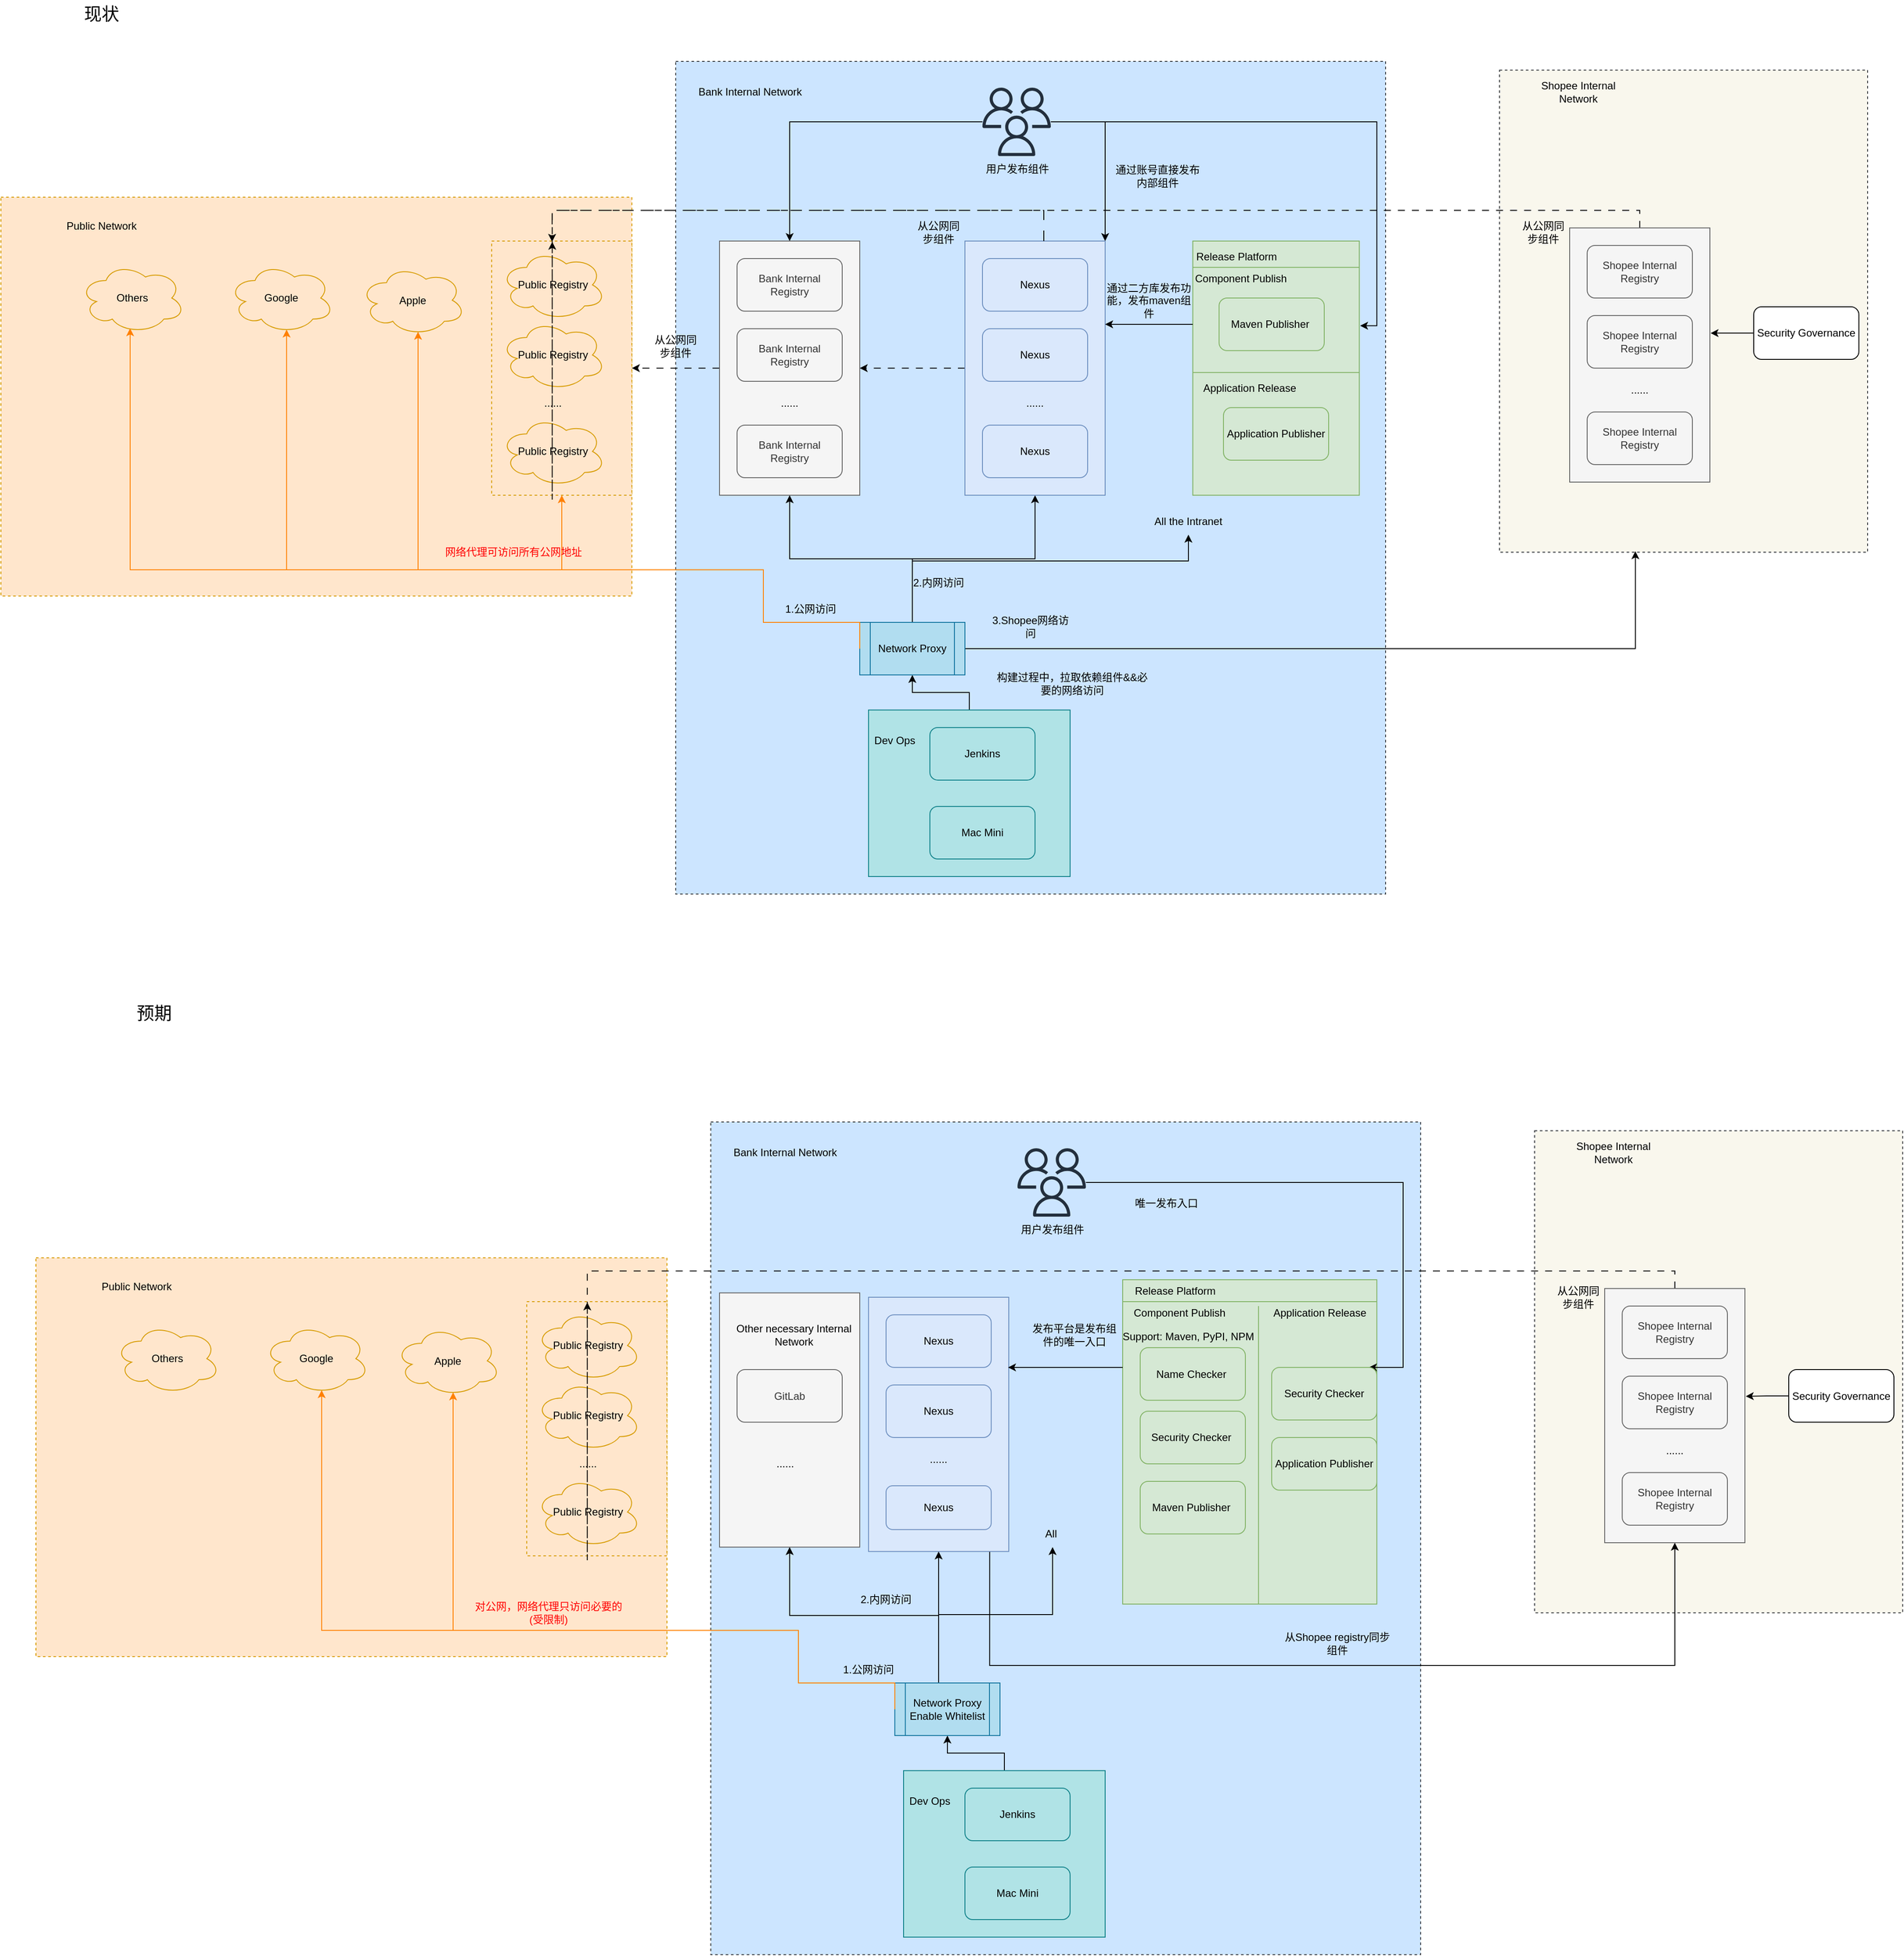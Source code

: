 <mxfile version="22.0.8" type="github">
  <diagram name="第 1 页" id="yw-e2T0KG3C5G8R7vQWm">
    <mxGraphModel dx="2897" dy="2505" grid="1" gridSize="10" guides="1" tooltips="1" connect="1" arrows="1" fold="1" page="1" pageScale="1" pageWidth="827" pageHeight="1169" math="0" shadow="0">
      <root>
        <mxCell id="0" />
        <mxCell id="1" parent="0" />
        <mxCell id="TCVKXMYSwltoDZgM7LXg-93" value="" style="rounded=0;whiteSpace=wrap;html=1;dashed=1;fillColor=#f9f7ed;strokeColor=#36393d;" parent="1" vertex="1">
          <mxGeometry x="1230" y="-170" width="420" height="550" as="geometry" />
        </mxCell>
        <mxCell id="TCVKXMYSwltoDZgM7LXg-45" value="" style="rounded=0;whiteSpace=wrap;html=1;dashed=1;fillColor=#cce5ff;strokeColor=#36393d;" parent="1" vertex="1">
          <mxGeometry x="290" y="-180" width="810" height="950" as="geometry" />
        </mxCell>
        <mxCell id="TCVKXMYSwltoDZgM7LXg-77" value="" style="rounded=0;whiteSpace=wrap;html=1;fillColor=#d5e8d4;strokeColor=#82b366;" parent="1" vertex="1">
          <mxGeometry x="880" y="25" width="190" height="290" as="geometry" />
        </mxCell>
        <mxCell id="TCVKXMYSwltoDZgM7LXg-69" value="" style="rounded=0;whiteSpace=wrap;html=1;dashed=1;strokeColor=#d79b00;fillColor=#ffe6cc;" parent="1" vertex="1">
          <mxGeometry x="-480" y="-25" width="720" height="455" as="geometry" />
        </mxCell>
        <mxCell id="TCVKXMYSwltoDZgM7LXg-37" value="" style="rounded=0;whiteSpace=wrap;html=1;dashed=1;fillColor=#ffe6cc;strokeColor=#d79b00;" parent="1" vertex="1">
          <mxGeometry x="80" y="25" width="160" height="290" as="geometry" />
        </mxCell>
        <mxCell id="TCVKXMYSwltoDZgM7LXg-63" style="edgeStyle=orthogonalEdgeStyle;rounded=0;orthogonalLoop=1;jettySize=auto;html=1;entryX=1;entryY=0.5;entryDx=0;entryDy=0;dashed=1;dashPattern=8 8;" parent="1" source="TCVKXMYSwltoDZgM7LXg-22" target="TCVKXMYSwltoDZgM7LXg-37" edge="1">
          <mxGeometry relative="1" as="geometry" />
        </mxCell>
        <mxCell id="TCVKXMYSwltoDZgM7LXg-22" value="" style="rounded=0;whiteSpace=wrap;html=1;fillColor=#f5f5f5;fontColor=#333333;strokeColor=#666666;" parent="1" vertex="1">
          <mxGeometry x="340" y="25" width="160" height="290" as="geometry" />
        </mxCell>
        <mxCell id="TCVKXMYSwltoDZgM7LXg-39" style="edgeStyle=orthogonalEdgeStyle;rounded=0;orthogonalLoop=1;jettySize=auto;html=1;entryX=0.5;entryY=1;entryDx=0;entryDy=0;" parent="1" source="TCVKXMYSwltoDZgM7LXg-3" target="TCVKXMYSwltoDZgM7LXg-12" edge="1">
          <mxGeometry relative="1" as="geometry" />
        </mxCell>
        <mxCell id="TCVKXMYSwltoDZgM7LXg-3" value="" style="rounded=0;whiteSpace=wrap;html=1;fillColor=#b0e3e6;strokeColor=#0e8088;" parent="1" vertex="1">
          <mxGeometry x="510" y="560" width="230" height="190" as="geometry" />
        </mxCell>
        <mxCell id="TCVKXMYSwltoDZgM7LXg-1" value="Jenkins" style="rounded=1;whiteSpace=wrap;html=1;fillColor=#b0e3e6;strokeColor=#0e8088;" parent="1" vertex="1">
          <mxGeometry x="580" y="580" width="120" height="60" as="geometry" />
        </mxCell>
        <mxCell id="TCVKXMYSwltoDZgM7LXg-2" value="Mac Mini" style="rounded=1;whiteSpace=wrap;html=1;fillColor=#b0e3e6;strokeColor=#0e8088;" parent="1" vertex="1">
          <mxGeometry x="580" y="670" width="120" height="60" as="geometry" />
        </mxCell>
        <mxCell id="TCVKXMYSwltoDZgM7LXg-5" value="Public Registry" style="ellipse;shape=cloud;whiteSpace=wrap;html=1;fillColor=#ffe6cc;strokeColor=#d79b00;" parent="1" vertex="1">
          <mxGeometry x="90" y="35" width="120" height="80" as="geometry" />
        </mxCell>
        <mxCell id="TCVKXMYSwltoDZgM7LXg-9" value="Bank Internal Registry" style="rounded=1;whiteSpace=wrap;html=1;fillColor=#f5f5f5;fontColor=#333333;strokeColor=#666666;" parent="1" vertex="1">
          <mxGeometry x="360" y="125" width="120" height="60" as="geometry" />
        </mxCell>
        <mxCell id="TCVKXMYSwltoDZgM7LXg-71" style="edgeStyle=orthogonalEdgeStyle;rounded=0;orthogonalLoop=1;jettySize=auto;html=1;entryX=0.5;entryY=1;entryDx=0;entryDy=0;strokeColor=#FF8000;exitX=0;exitY=0.5;exitDx=0;exitDy=0;" parent="1" source="TCVKXMYSwltoDZgM7LXg-12" target="TCVKXMYSwltoDZgM7LXg-37" edge="1">
          <mxGeometry relative="1" as="geometry">
            <Array as="points">
              <mxPoint x="500" y="460" />
              <mxPoint x="390" y="460" />
              <mxPoint x="390" y="400" />
              <mxPoint x="160" y="400" />
            </Array>
          </mxGeometry>
        </mxCell>
        <mxCell id="TCVKXMYSwltoDZgM7LXg-87" style="edgeStyle=orthogonalEdgeStyle;rounded=0;orthogonalLoop=1;jettySize=auto;html=1;entryX=0.5;entryY=1;entryDx=0;entryDy=0;exitX=0.5;exitY=0;exitDx=0;exitDy=0;" parent="1" source="TCVKXMYSwltoDZgM7LXg-12" target="TCVKXMYSwltoDZgM7LXg-22" edge="1">
          <mxGeometry relative="1" as="geometry" />
        </mxCell>
        <mxCell id="TCVKXMYSwltoDZgM7LXg-88" style="edgeStyle=orthogonalEdgeStyle;rounded=0;orthogonalLoop=1;jettySize=auto;html=1;entryX=0.5;entryY=1;entryDx=0;entryDy=0;" parent="1" source="TCVKXMYSwltoDZgM7LXg-12" target="TCVKXMYSwltoDZgM7LXg-26" edge="1">
          <mxGeometry relative="1" as="geometry" />
        </mxCell>
        <mxCell id="TCVKXMYSwltoDZgM7LXg-203" style="edgeStyle=orthogonalEdgeStyle;rounded=0;orthogonalLoop=1;jettySize=auto;html=1;" parent="1" source="TCVKXMYSwltoDZgM7LXg-12" target="TCVKXMYSwltoDZgM7LXg-202" edge="1">
          <mxGeometry relative="1" as="geometry">
            <Array as="points">
              <mxPoint x="560" y="390" />
              <mxPoint x="875" y="390" />
            </Array>
          </mxGeometry>
        </mxCell>
        <mxCell id="TCVKXMYSwltoDZgM7LXg-205" style="edgeStyle=orthogonalEdgeStyle;rounded=0;orthogonalLoop=1;jettySize=auto;html=1;entryX=0.369;entryY=0.998;entryDx=0;entryDy=0;entryPerimeter=0;" parent="1" source="TCVKXMYSwltoDZgM7LXg-12" target="TCVKXMYSwltoDZgM7LXg-93" edge="1">
          <mxGeometry relative="1" as="geometry">
            <mxPoint x="1390" y="390" as="targetPoint" />
          </mxGeometry>
        </mxCell>
        <mxCell id="TCVKXMYSwltoDZgM7LXg-12" value="Network Proxy" style="shape=process;whiteSpace=wrap;html=1;backgroundOutline=1;fillColor=#b1ddf0;strokeColor=#10739e;" parent="1" vertex="1">
          <mxGeometry x="500" y="460" width="120" height="60" as="geometry" />
        </mxCell>
        <mxCell id="TCVKXMYSwltoDZgM7LXg-19" value="Bank Internal Registry" style="rounded=1;whiteSpace=wrap;html=1;fillColor=#f5f5f5;fontColor=#333333;strokeColor=#666666;" parent="1" vertex="1">
          <mxGeometry x="360" y="235" width="120" height="60" as="geometry" />
        </mxCell>
        <mxCell id="TCVKXMYSwltoDZgM7LXg-20" value="Bank Internal Registry" style="rounded=1;whiteSpace=wrap;html=1;fillColor=#f5f5f5;fontColor=#333333;strokeColor=#666666;" parent="1" vertex="1">
          <mxGeometry x="360" y="45" width="120" height="60" as="geometry" />
        </mxCell>
        <mxCell id="TCVKXMYSwltoDZgM7LXg-24" value="......" style="text;html=1;strokeColor=none;fillColor=none;align=center;verticalAlign=middle;whiteSpace=wrap;rounded=0;" parent="1" vertex="1">
          <mxGeometry x="390" y="195" width="60" height="30" as="geometry" />
        </mxCell>
        <mxCell id="TCVKXMYSwltoDZgM7LXg-84" style="edgeStyle=orthogonalEdgeStyle;rounded=0;orthogonalLoop=1;jettySize=auto;html=1;entryX=1;entryY=0.5;entryDx=0;entryDy=0;dashed=1;dashPattern=8 8;" parent="1" source="TCVKXMYSwltoDZgM7LXg-26" target="TCVKXMYSwltoDZgM7LXg-22" edge="1">
          <mxGeometry relative="1" as="geometry" />
        </mxCell>
        <mxCell id="TCVKXMYSwltoDZgM7LXg-26" value="" style="rounded=0;whiteSpace=wrap;html=1;fillColor=#dae8fc;strokeColor=#6c8ebf;" parent="1" vertex="1">
          <mxGeometry x="620" y="25" width="160" height="290" as="geometry" />
        </mxCell>
        <mxCell id="TCVKXMYSwltoDZgM7LXg-27" value="Nexus" style="rounded=1;whiteSpace=wrap;html=1;fillColor=#dae8fc;strokeColor=#6c8ebf;" parent="1" vertex="1">
          <mxGeometry x="640" y="125" width="120" height="60" as="geometry" />
        </mxCell>
        <mxCell id="TCVKXMYSwltoDZgM7LXg-28" value="Nexus" style="rounded=1;whiteSpace=wrap;html=1;fillColor=#dae8fc;strokeColor=#6c8ebf;" parent="1" vertex="1">
          <mxGeometry x="640" y="235" width="120" height="60" as="geometry" />
        </mxCell>
        <mxCell id="TCVKXMYSwltoDZgM7LXg-29" value="Nexus" style="rounded=1;whiteSpace=wrap;html=1;fillColor=#dae8fc;strokeColor=#6c8ebf;" parent="1" vertex="1">
          <mxGeometry x="640" y="45" width="120" height="60" as="geometry" />
        </mxCell>
        <mxCell id="TCVKXMYSwltoDZgM7LXg-30" value="......" style="text;html=1;strokeColor=none;fillColor=none;align=center;verticalAlign=middle;whiteSpace=wrap;rounded=0;" parent="1" vertex="1">
          <mxGeometry x="670" y="195" width="60" height="30" as="geometry" />
        </mxCell>
        <mxCell id="TCVKXMYSwltoDZgM7LXg-32" value="Public Registry" style="ellipse;shape=cloud;whiteSpace=wrap;html=1;fillColor=#ffe6cc;strokeColor=#d79b00;" parent="1" vertex="1">
          <mxGeometry x="90" y="115" width="120" height="80" as="geometry" />
        </mxCell>
        <mxCell id="TCVKXMYSwltoDZgM7LXg-33" value="......" style="text;html=1;strokeColor=none;fillColor=none;align=center;verticalAlign=middle;whiteSpace=wrap;rounded=0;" parent="1" vertex="1">
          <mxGeometry x="120" y="195" width="60" height="30" as="geometry" />
        </mxCell>
        <mxCell id="TCVKXMYSwltoDZgM7LXg-34" value="Public Registry" style="ellipse;shape=cloud;whiteSpace=wrap;html=1;fillColor=#ffe6cc;strokeColor=#d79b00;" parent="1" vertex="1">
          <mxGeometry x="90" y="225" width="120" height="80" as="geometry" />
        </mxCell>
        <mxCell id="TCVKXMYSwltoDZgM7LXg-50" style="edgeStyle=orthogonalEdgeStyle;rounded=0;orthogonalLoop=1;jettySize=auto;html=1;" parent="1" edge="1">
          <mxGeometry relative="1" as="geometry">
            <mxPoint x="880" y="120" as="sourcePoint" />
            <mxPoint x="780" y="120" as="targetPoint" />
          </mxGeometry>
        </mxCell>
        <mxCell id="TCVKXMYSwltoDZgM7LXg-40" value="Maven Publisher&amp;nbsp;" style="rounded=1;whiteSpace=wrap;html=1;fillColor=#d5e8d4;strokeColor=#82b366;" parent="1" vertex="1">
          <mxGeometry x="910" y="90" width="120" height="60" as="geometry" />
        </mxCell>
        <mxCell id="TCVKXMYSwltoDZgM7LXg-46" value="Bank Internal Network" style="text;html=1;strokeColor=none;fillColor=none;align=center;verticalAlign=middle;whiteSpace=wrap;rounded=0;" parent="1" vertex="1">
          <mxGeometry x="290" y="-160" width="170" height="30" as="geometry" />
        </mxCell>
        <mxCell id="TCVKXMYSwltoDZgM7LXg-48" value="通过账号直接发布内部组件" style="text;html=1;strokeColor=none;fillColor=none;align=center;verticalAlign=middle;whiteSpace=wrap;rounded=0;" parent="1" vertex="1">
          <mxGeometry x="790" y="-72" width="100" height="45" as="geometry" />
        </mxCell>
        <mxCell id="TCVKXMYSwltoDZgM7LXg-51" value="通过二方库发布功能，发布maven组件" style="text;html=1;strokeColor=none;fillColor=none;align=center;verticalAlign=middle;whiteSpace=wrap;rounded=0;" parent="1" vertex="1">
          <mxGeometry x="780" y="70" width="100" height="45" as="geometry" />
        </mxCell>
        <mxCell id="TCVKXMYSwltoDZgM7LXg-56" style="edgeStyle=orthogonalEdgeStyle;rounded=0;orthogonalLoop=1;jettySize=auto;html=1;" parent="1" source="TCVKXMYSwltoDZgM7LXg-54" target="TCVKXMYSwltoDZgM7LXg-22" edge="1">
          <mxGeometry relative="1" as="geometry" />
        </mxCell>
        <mxCell id="TCVKXMYSwltoDZgM7LXg-57" style="edgeStyle=orthogonalEdgeStyle;rounded=0;orthogonalLoop=1;jettySize=auto;html=1;entryX=1.005;entryY=0.333;entryDx=0;entryDy=0;entryPerimeter=0;" parent="1" source="TCVKXMYSwltoDZgM7LXg-54" target="TCVKXMYSwltoDZgM7LXg-77" edge="1">
          <mxGeometry relative="1" as="geometry">
            <mxPoint x="1040" y="120" as="targetPoint" />
          </mxGeometry>
        </mxCell>
        <mxCell id="TCVKXMYSwltoDZgM7LXg-91" style="edgeStyle=orthogonalEdgeStyle;rounded=0;orthogonalLoop=1;jettySize=auto;html=1;entryX=1;entryY=0;entryDx=0;entryDy=0;" parent="1" source="TCVKXMYSwltoDZgM7LXg-54" target="TCVKXMYSwltoDZgM7LXg-26" edge="1">
          <mxGeometry relative="1" as="geometry">
            <Array as="points">
              <mxPoint x="780" y="-111" />
            </Array>
          </mxGeometry>
        </mxCell>
        <mxCell id="TCVKXMYSwltoDZgM7LXg-54" value="" style="sketch=0;outlineConnect=0;fontColor=#232F3E;gradientColor=none;fillColor=#232F3D;strokeColor=none;dashed=0;verticalLabelPosition=bottom;verticalAlign=top;align=center;html=1;fontSize=12;fontStyle=0;aspect=fixed;pointerEvents=1;shape=mxgraph.aws4.users;" parent="1" vertex="1">
          <mxGeometry x="640" y="-150" width="78" height="78" as="geometry" />
        </mxCell>
        <mxCell id="TCVKXMYSwltoDZgM7LXg-60" value="用户发布组件" style="text;html=1;strokeColor=none;fillColor=none;align=center;verticalAlign=middle;whiteSpace=wrap;rounded=0;" parent="1" vertex="1">
          <mxGeometry x="630" y="-80" width="100" height="45" as="geometry" />
        </mxCell>
        <mxCell id="TCVKXMYSwltoDZgM7LXg-61" style="edgeStyle=orthogonalEdgeStyle;rounded=0;orthogonalLoop=1;jettySize=auto;html=1;entryX=0.431;entryY=0.003;entryDx=0;entryDy=0;entryPerimeter=0;dashed=1;dashPattern=12 12;" parent="1" source="TCVKXMYSwltoDZgM7LXg-26" target="TCVKXMYSwltoDZgM7LXg-37" edge="1">
          <mxGeometry relative="1" as="geometry">
            <Array as="points">
              <mxPoint x="710" y="-10" />
              <mxPoint x="149" y="-10" />
            </Array>
          </mxGeometry>
        </mxCell>
        <mxCell id="TCVKXMYSwltoDZgM7LXg-62" value="从公网同步组件" style="text;html=1;strokeColor=none;fillColor=none;align=center;verticalAlign=middle;whiteSpace=wrap;rounded=0;" parent="1" vertex="1">
          <mxGeometry x="560" width="60" height="30" as="geometry" />
        </mxCell>
        <mxCell id="TCVKXMYSwltoDZgM7LXg-64" value="从公网同步组件" style="text;html=1;strokeColor=none;fillColor=none;align=center;verticalAlign=middle;whiteSpace=wrap;rounded=0;" parent="1" vertex="1">
          <mxGeometry x="260" y="130" width="60" height="30" as="geometry" />
        </mxCell>
        <mxCell id="TCVKXMYSwltoDZgM7LXg-66" value="Apple" style="ellipse;shape=cloud;whiteSpace=wrap;html=1;fillColor=#ffe6cc;strokeColor=#d79b00;" parent="1" vertex="1">
          <mxGeometry x="-70" y="52.5" width="120" height="80" as="geometry" />
        </mxCell>
        <mxCell id="TCVKXMYSwltoDZgM7LXg-67" value="Google" style="ellipse;shape=cloud;whiteSpace=wrap;html=1;fillColor=#ffe6cc;strokeColor=#d79b00;" parent="1" vertex="1">
          <mxGeometry x="-220" y="50" width="120" height="80" as="geometry" />
        </mxCell>
        <mxCell id="TCVKXMYSwltoDZgM7LXg-68" value="Others" style="ellipse;shape=cloud;whiteSpace=wrap;html=1;fillColor=#ffe6cc;strokeColor=#d79b00;" parent="1" vertex="1">
          <mxGeometry x="-390" y="50" width="120" height="80" as="geometry" />
        </mxCell>
        <mxCell id="TCVKXMYSwltoDZgM7LXg-70" value="Public Network" style="text;html=1;strokeColor=none;fillColor=none;align=center;verticalAlign=middle;whiteSpace=wrap;rounded=0;" parent="1" vertex="1">
          <mxGeometry x="-430" y="-5" width="130" height="25" as="geometry" />
        </mxCell>
        <mxCell id="TCVKXMYSwltoDZgM7LXg-72" style="edgeStyle=orthogonalEdgeStyle;rounded=0;orthogonalLoop=1;jettySize=auto;html=1;entryX=0.55;entryY=0.95;entryDx=0;entryDy=0;entryPerimeter=0;strokeColor=#FF8000;exitX=0;exitY=0.5;exitDx=0;exitDy=0;" parent="1" source="TCVKXMYSwltoDZgM7LXg-12" target="TCVKXMYSwltoDZgM7LXg-66" edge="1">
          <mxGeometry relative="1" as="geometry">
            <Array as="points">
              <mxPoint x="500" y="460" />
              <mxPoint x="390" y="460" />
              <mxPoint x="390" y="400" />
              <mxPoint x="-4" y="400" />
            </Array>
          </mxGeometry>
        </mxCell>
        <mxCell id="TCVKXMYSwltoDZgM7LXg-73" style="edgeStyle=orthogonalEdgeStyle;rounded=0;orthogonalLoop=1;jettySize=auto;html=1;entryX=0.55;entryY=0.95;entryDx=0;entryDy=0;entryPerimeter=0;strokeColor=#FF8000;exitX=0;exitY=0.5;exitDx=0;exitDy=0;" parent="1" source="TCVKXMYSwltoDZgM7LXg-12" target="TCVKXMYSwltoDZgM7LXg-67" edge="1">
          <mxGeometry relative="1" as="geometry">
            <Array as="points">
              <mxPoint x="500" y="460" />
              <mxPoint x="390" y="460" />
              <mxPoint x="390" y="400" />
              <mxPoint x="-154" y="400" />
            </Array>
          </mxGeometry>
        </mxCell>
        <mxCell id="TCVKXMYSwltoDZgM7LXg-74" style="edgeStyle=orthogonalEdgeStyle;rounded=0;orthogonalLoop=1;jettySize=auto;html=1;entryX=0.479;entryY=0.932;entryDx=0;entryDy=0;entryPerimeter=0;strokeColor=#FF8000;exitX=0;exitY=0.5;exitDx=0;exitDy=0;" parent="1" source="TCVKXMYSwltoDZgM7LXg-12" target="TCVKXMYSwltoDZgM7LXg-68" edge="1">
          <mxGeometry relative="1" as="geometry">
            <Array as="points">
              <mxPoint x="500" y="460" />
              <mxPoint x="390" y="460" />
              <mxPoint x="390" y="400" />
              <mxPoint x="-333" y="400" />
            </Array>
          </mxGeometry>
        </mxCell>
        <mxCell id="TCVKXMYSwltoDZgM7LXg-75" value="&lt;font color=&quot;#ff0000&quot;&gt;网络代理可访问所有公网地址&lt;/font&gt;" style="text;html=1;strokeColor=none;fillColor=none;align=center;verticalAlign=middle;whiteSpace=wrap;rounded=0;" parent="1" vertex="1">
          <mxGeometry x="20" y="370" width="170" height="20" as="geometry" />
        </mxCell>
        <mxCell id="TCVKXMYSwltoDZgM7LXg-78" value="Release Platform" style="text;html=1;strokeColor=none;fillColor=none;align=center;verticalAlign=middle;whiteSpace=wrap;rounded=0;" parent="1" vertex="1">
          <mxGeometry x="880" y="20" width="100" height="45" as="geometry" />
        </mxCell>
        <mxCell id="TCVKXMYSwltoDZgM7LXg-86" value="构建过程中，拉取依赖组件&amp;amp;&amp;amp;必要的网络访问" style="text;html=1;strokeColor=none;fillColor=none;align=center;verticalAlign=middle;whiteSpace=wrap;rounded=0;" parent="1" vertex="1">
          <mxGeometry x="655" y="510" width="175" height="40" as="geometry" />
        </mxCell>
        <mxCell id="TCVKXMYSwltoDZgM7LXg-92" value="2.内网访问" style="text;html=1;strokeColor=none;fillColor=none;align=center;verticalAlign=middle;whiteSpace=wrap;rounded=0;" parent="1" vertex="1">
          <mxGeometry x="560" y="400" width="60" height="30" as="geometry" />
        </mxCell>
        <mxCell id="TCVKXMYSwltoDZgM7LXg-94" style="edgeStyle=orthogonalEdgeStyle;rounded=0;orthogonalLoop=1;jettySize=auto;html=1;entryX=0.432;entryY=0.003;entryDx=0;entryDy=0;dashed=1;dashPattern=8 8;exitX=0.5;exitY=0;exitDx=0;exitDy=0;entryPerimeter=0;" parent="1" source="TCVKXMYSwltoDZgM7LXg-95" target="TCVKXMYSwltoDZgM7LXg-37" edge="1">
          <mxGeometry relative="1" as="geometry">
            <mxPoint x="1210" y="155" as="targetPoint" />
          </mxGeometry>
        </mxCell>
        <mxCell id="TCVKXMYSwltoDZgM7LXg-95" value="" style="rounded=0;whiteSpace=wrap;html=1;fillColor=#f5f5f5;fontColor=#333333;strokeColor=#666666;" parent="1" vertex="1">
          <mxGeometry x="1310" y="10" width="160" height="290" as="geometry" />
        </mxCell>
        <mxCell id="TCVKXMYSwltoDZgM7LXg-96" value="Shopee Internal Registry" style="rounded=1;whiteSpace=wrap;html=1;fillColor=#f5f5f5;fontColor=#333333;strokeColor=#666666;" parent="1" vertex="1">
          <mxGeometry x="1330" y="110" width="120" height="60" as="geometry" />
        </mxCell>
        <mxCell id="TCVKXMYSwltoDZgM7LXg-97" value="Shopee Internal Registry" style="rounded=1;whiteSpace=wrap;html=1;fillColor=#f5f5f5;fontColor=#333333;strokeColor=#666666;" parent="1" vertex="1">
          <mxGeometry x="1330" y="220" width="120" height="60" as="geometry" />
        </mxCell>
        <mxCell id="TCVKXMYSwltoDZgM7LXg-98" value="Shopee Internal Registry" style="rounded=1;whiteSpace=wrap;html=1;fillColor=#f5f5f5;fontColor=#333333;strokeColor=#666666;" parent="1" vertex="1">
          <mxGeometry x="1330" y="30" width="120" height="60" as="geometry" />
        </mxCell>
        <mxCell id="TCVKXMYSwltoDZgM7LXg-99" value="......" style="text;html=1;strokeColor=none;fillColor=none;align=center;verticalAlign=middle;whiteSpace=wrap;rounded=0;" parent="1" vertex="1">
          <mxGeometry x="1360" y="180" width="60" height="30" as="geometry" />
        </mxCell>
        <mxCell id="TCVKXMYSwltoDZgM7LXg-100" value="从公网同步组件" style="text;html=1;strokeColor=none;fillColor=none;align=center;verticalAlign=middle;whiteSpace=wrap;rounded=0;" parent="1" vertex="1">
          <mxGeometry x="1250" width="60" height="30" as="geometry" />
        </mxCell>
        <mxCell id="TCVKXMYSwltoDZgM7LXg-102" value="Shopee Internal Network" style="text;html=1;strokeColor=none;fillColor=none;align=center;verticalAlign=middle;whiteSpace=wrap;rounded=0;" parent="1" vertex="1">
          <mxGeometry x="1260" y="-160" width="120" height="30" as="geometry" />
        </mxCell>
        <mxCell id="TCVKXMYSwltoDZgM7LXg-103" value="Security Governance" style="rounded=1;whiteSpace=wrap;html=1;" parent="1" vertex="1">
          <mxGeometry x="1520" y="100" width="120" height="60" as="geometry" />
        </mxCell>
        <mxCell id="TCVKXMYSwltoDZgM7LXg-104" style="edgeStyle=orthogonalEdgeStyle;rounded=0;orthogonalLoop=1;jettySize=auto;html=1;entryX=1.005;entryY=0.414;entryDx=0;entryDy=0;entryPerimeter=0;" parent="1" source="TCVKXMYSwltoDZgM7LXg-103" target="TCVKXMYSwltoDZgM7LXg-95" edge="1">
          <mxGeometry relative="1" as="geometry" />
        </mxCell>
        <mxCell id="TCVKXMYSwltoDZgM7LXg-106" value="Dev Ops" style="text;html=1;strokeColor=none;fillColor=none;align=center;verticalAlign=middle;whiteSpace=wrap;rounded=0;" parent="1" vertex="1">
          <mxGeometry x="510" y="580" width="60" height="30" as="geometry" />
        </mxCell>
        <mxCell id="TCVKXMYSwltoDZgM7LXg-107" value="" style="rounded=0;whiteSpace=wrap;html=1;dashed=1;fillColor=#f9f7ed;strokeColor=#36393d;" parent="1" vertex="1">
          <mxGeometry x="1270" y="1040" width="420" height="550" as="geometry" />
        </mxCell>
        <mxCell id="TCVKXMYSwltoDZgM7LXg-108" value="" style="rounded=0;whiteSpace=wrap;html=1;dashed=1;fillColor=#cce5ff;strokeColor=#36393d;" parent="1" vertex="1">
          <mxGeometry x="330" y="1030" width="810" height="950" as="geometry" />
        </mxCell>
        <mxCell id="TCVKXMYSwltoDZgM7LXg-109" value="" style="rounded=0;whiteSpace=wrap;html=1;fillColor=#d5e8d4;strokeColor=#82b366;" parent="1" vertex="1">
          <mxGeometry x="800" y="1210" width="290" height="370" as="geometry" />
        </mxCell>
        <mxCell id="TCVKXMYSwltoDZgM7LXg-110" value="" style="rounded=0;whiteSpace=wrap;html=1;dashed=1;strokeColor=#d79b00;fillColor=#ffe6cc;" parent="1" vertex="1">
          <mxGeometry x="-440" y="1185" width="720" height="455" as="geometry" />
        </mxCell>
        <mxCell id="TCVKXMYSwltoDZgM7LXg-111" value="" style="rounded=0;whiteSpace=wrap;html=1;dashed=1;fillColor=#ffe6cc;strokeColor=#d79b00;" parent="1" vertex="1">
          <mxGeometry x="120" y="1235" width="160" height="290" as="geometry" />
        </mxCell>
        <mxCell id="TCVKXMYSwltoDZgM7LXg-114" style="edgeStyle=orthogonalEdgeStyle;rounded=0;orthogonalLoop=1;jettySize=auto;html=1;entryX=0.5;entryY=1;entryDx=0;entryDy=0;" parent="1" source="TCVKXMYSwltoDZgM7LXg-115" target="TCVKXMYSwltoDZgM7LXg-123" edge="1">
          <mxGeometry relative="1" as="geometry" />
        </mxCell>
        <mxCell id="TCVKXMYSwltoDZgM7LXg-115" value="" style="rounded=0;whiteSpace=wrap;html=1;fillColor=#b0e3e6;strokeColor=#0e8088;" parent="1" vertex="1">
          <mxGeometry x="550" y="1770" width="230" height="190" as="geometry" />
        </mxCell>
        <mxCell id="TCVKXMYSwltoDZgM7LXg-116" value="Jenkins" style="rounded=1;whiteSpace=wrap;html=1;fillColor=#b0e3e6;strokeColor=#0e8088;" parent="1" vertex="1">
          <mxGeometry x="620" y="1790" width="120" height="60" as="geometry" />
        </mxCell>
        <mxCell id="TCVKXMYSwltoDZgM7LXg-117" value="Mac Mini" style="rounded=1;whiteSpace=wrap;html=1;fillColor=#b0e3e6;strokeColor=#0e8088;" parent="1" vertex="1">
          <mxGeometry x="620" y="1880" width="120" height="60" as="geometry" />
        </mxCell>
        <mxCell id="TCVKXMYSwltoDZgM7LXg-118" value="Public Registry" style="ellipse;shape=cloud;whiteSpace=wrap;html=1;fillColor=#ffe6cc;strokeColor=#d79b00;" parent="1" vertex="1">
          <mxGeometry x="130" y="1245" width="120" height="80" as="geometry" />
        </mxCell>
        <mxCell id="TCVKXMYSwltoDZgM7LXg-121" style="edgeStyle=orthogonalEdgeStyle;rounded=0;orthogonalLoop=1;jettySize=auto;html=1;entryX=0.5;entryY=1;entryDx=0;entryDy=0;exitX=0.5;exitY=0;exitDx=0;exitDy=0;" parent="1" source="TCVKXMYSwltoDZgM7LXg-123" target="TCVKXMYSwltoDZgM7LXg-183" edge="1">
          <mxGeometry relative="1" as="geometry">
            <mxPoint x="460" y="1525" as="targetPoint" />
            <Array as="points">
              <mxPoint x="590" y="1670" />
              <mxPoint x="590" y="1593" />
              <mxPoint x="420" y="1593" />
            </Array>
          </mxGeometry>
        </mxCell>
        <mxCell id="TCVKXMYSwltoDZgM7LXg-122" style="edgeStyle=orthogonalEdgeStyle;rounded=0;orthogonalLoop=1;jettySize=auto;html=1;entryX=0.5;entryY=1;entryDx=0;entryDy=0;" parent="1" source="TCVKXMYSwltoDZgM7LXg-123" target="TCVKXMYSwltoDZgM7LXg-128" edge="1">
          <mxGeometry relative="1" as="geometry">
            <Array as="points">
              <mxPoint x="590" y="1630" />
              <mxPoint x="590" y="1630" />
            </Array>
          </mxGeometry>
        </mxCell>
        <mxCell id="6PwDuQABuroQ6qQKCC_T-3" style="edgeStyle=orthogonalEdgeStyle;rounded=0;orthogonalLoop=1;jettySize=auto;html=1;" edge="1" parent="1" source="TCVKXMYSwltoDZgM7LXg-123" target="6PwDuQABuroQ6qQKCC_T-2">
          <mxGeometry relative="1" as="geometry">
            <Array as="points">
              <mxPoint x="590" y="1592" />
              <mxPoint x="720" y="1592" />
            </Array>
          </mxGeometry>
        </mxCell>
        <mxCell id="TCVKXMYSwltoDZgM7LXg-123" value="Network Proxy Enable Whitelist" style="shape=process;whiteSpace=wrap;html=1;backgroundOutline=1;fillColor=#b1ddf0;strokeColor=#10739e;" parent="1" vertex="1">
          <mxGeometry x="540" y="1670" width="120" height="60" as="geometry" />
        </mxCell>
        <mxCell id="TCVKXMYSwltoDZgM7LXg-175" style="edgeStyle=orthogonalEdgeStyle;rounded=0;orthogonalLoop=1;jettySize=auto;html=1;entryX=0.5;entryY=1;entryDx=0;entryDy=0;exitX=0.864;exitY=0.999;exitDx=0;exitDy=0;exitPerimeter=0;" parent="1" source="TCVKXMYSwltoDZgM7LXg-128" target="TCVKXMYSwltoDZgM7LXg-161" edge="1">
          <mxGeometry relative="1" as="geometry">
            <Array as="points">
              <mxPoint x="648" y="1650" />
              <mxPoint x="1430" y="1650" />
            </Array>
          </mxGeometry>
        </mxCell>
        <mxCell id="TCVKXMYSwltoDZgM7LXg-128" value="" style="rounded=0;whiteSpace=wrap;html=1;fillColor=#dae8fc;strokeColor=#6c8ebf;" parent="1" vertex="1">
          <mxGeometry x="510" y="1230" width="160" height="290" as="geometry" />
        </mxCell>
        <mxCell id="TCVKXMYSwltoDZgM7LXg-129" value="Nexus" style="rounded=1;whiteSpace=wrap;html=1;fillColor=#dae8fc;strokeColor=#6c8ebf;" parent="1" vertex="1">
          <mxGeometry x="530" y="1330" width="120" height="60" as="geometry" />
        </mxCell>
        <mxCell id="TCVKXMYSwltoDZgM7LXg-130" value="Nexus" style="rounded=1;whiteSpace=wrap;html=1;fillColor=#dae8fc;strokeColor=#6c8ebf;" parent="1" vertex="1">
          <mxGeometry x="530" y="1445" width="120" height="50" as="geometry" />
        </mxCell>
        <mxCell id="TCVKXMYSwltoDZgM7LXg-131" value="Nexus" style="rounded=1;whiteSpace=wrap;html=1;fillColor=#dae8fc;strokeColor=#6c8ebf;" parent="1" vertex="1">
          <mxGeometry x="530" y="1250" width="120" height="60" as="geometry" />
        </mxCell>
        <mxCell id="TCVKXMYSwltoDZgM7LXg-132" value="......" style="text;html=1;strokeColor=none;fillColor=none;align=center;verticalAlign=middle;whiteSpace=wrap;rounded=0;" parent="1" vertex="1">
          <mxGeometry x="560" y="1400" width="60" height="30" as="geometry" />
        </mxCell>
        <mxCell id="TCVKXMYSwltoDZgM7LXg-133" value="Public Registry" style="ellipse;shape=cloud;whiteSpace=wrap;html=1;fillColor=#ffe6cc;strokeColor=#d79b00;" parent="1" vertex="1">
          <mxGeometry x="130" y="1325" width="120" height="80" as="geometry" />
        </mxCell>
        <mxCell id="TCVKXMYSwltoDZgM7LXg-134" value="......" style="text;html=1;strokeColor=none;fillColor=none;align=center;verticalAlign=middle;whiteSpace=wrap;rounded=0;" parent="1" vertex="1">
          <mxGeometry x="160" y="1405" width="60" height="30" as="geometry" />
        </mxCell>
        <mxCell id="TCVKXMYSwltoDZgM7LXg-135" value="Public Registry" style="ellipse;shape=cloud;whiteSpace=wrap;html=1;fillColor=#ffe6cc;strokeColor=#d79b00;" parent="1" vertex="1">
          <mxGeometry x="130" y="1435" width="120" height="80" as="geometry" />
        </mxCell>
        <mxCell id="TCVKXMYSwltoDZgM7LXg-137" value="Maven Publisher&amp;nbsp;" style="rounded=1;whiteSpace=wrap;html=1;fillColor=#d5e8d4;strokeColor=#82b366;" parent="1" vertex="1">
          <mxGeometry x="820" y="1440" width="120" height="60" as="geometry" />
        </mxCell>
        <mxCell id="TCVKXMYSwltoDZgM7LXg-138" value="Bank Internal Network" style="text;html=1;strokeColor=none;fillColor=none;align=center;verticalAlign=middle;whiteSpace=wrap;rounded=0;" parent="1" vertex="1">
          <mxGeometry x="330" y="1050" width="170" height="30" as="geometry" />
        </mxCell>
        <mxCell id="TCVKXMYSwltoDZgM7LXg-140" value="发布平台是发布组件的唯一入口" style="text;html=1;strokeColor=none;fillColor=none;align=center;verticalAlign=middle;whiteSpace=wrap;rounded=0;" parent="1" vertex="1">
          <mxGeometry x="695" y="1250" width="100" height="45" as="geometry" />
        </mxCell>
        <mxCell id="TCVKXMYSwltoDZgM7LXg-142" style="edgeStyle=orthogonalEdgeStyle;rounded=0;orthogonalLoop=1;jettySize=auto;html=1;" parent="1" source="TCVKXMYSwltoDZgM7LXg-144" edge="1">
          <mxGeometry relative="1" as="geometry">
            <mxPoint x="1081" y="1310" as="targetPoint" />
            <Array as="points">
              <mxPoint x="1120" y="1099" />
              <mxPoint x="1120" y="1310" />
              <mxPoint x="1081" y="1310" />
            </Array>
          </mxGeometry>
        </mxCell>
        <mxCell id="TCVKXMYSwltoDZgM7LXg-144" value="" style="sketch=0;outlineConnect=0;fontColor=#232F3E;gradientColor=none;fillColor=#232F3D;strokeColor=none;dashed=0;verticalLabelPosition=bottom;verticalAlign=top;align=center;html=1;fontSize=12;fontStyle=0;aspect=fixed;pointerEvents=1;shape=mxgraph.aws4.users;" parent="1" vertex="1">
          <mxGeometry x="680" y="1060" width="78" height="78" as="geometry" />
        </mxCell>
        <mxCell id="TCVKXMYSwltoDZgM7LXg-145" value="用户发布组件" style="text;html=1;strokeColor=none;fillColor=none;align=center;verticalAlign=middle;whiteSpace=wrap;rounded=0;" parent="1" vertex="1">
          <mxGeometry x="670" y="1130" width="100" height="45" as="geometry" />
        </mxCell>
        <mxCell id="TCVKXMYSwltoDZgM7LXg-149" value="Apple" style="ellipse;shape=cloud;whiteSpace=wrap;html=1;fillColor=#ffe6cc;strokeColor=#d79b00;" parent="1" vertex="1">
          <mxGeometry x="-30" y="1262.5" width="120" height="80" as="geometry" />
        </mxCell>
        <mxCell id="TCVKXMYSwltoDZgM7LXg-150" value="Google" style="ellipse;shape=cloud;whiteSpace=wrap;html=1;fillColor=#ffe6cc;strokeColor=#d79b00;" parent="1" vertex="1">
          <mxGeometry x="-180" y="1260" width="120" height="80" as="geometry" />
        </mxCell>
        <mxCell id="TCVKXMYSwltoDZgM7LXg-151" value="Others" style="ellipse;shape=cloud;whiteSpace=wrap;html=1;fillColor=#ffe6cc;strokeColor=#d79b00;" parent="1" vertex="1">
          <mxGeometry x="-350" y="1260" width="120" height="80" as="geometry" />
        </mxCell>
        <mxCell id="TCVKXMYSwltoDZgM7LXg-152" value="Public Network" style="text;html=1;strokeColor=none;fillColor=none;align=center;verticalAlign=middle;whiteSpace=wrap;rounded=0;" parent="1" vertex="1">
          <mxGeometry x="-390" y="1205" width="130" height="25" as="geometry" />
        </mxCell>
        <mxCell id="TCVKXMYSwltoDZgM7LXg-153" style="edgeStyle=orthogonalEdgeStyle;rounded=0;orthogonalLoop=1;jettySize=auto;html=1;entryX=0.55;entryY=0.95;entryDx=0;entryDy=0;entryPerimeter=0;strokeColor=#FF8000;exitX=0;exitY=0.5;exitDx=0;exitDy=0;" parent="1" source="TCVKXMYSwltoDZgM7LXg-123" target="TCVKXMYSwltoDZgM7LXg-149" edge="1">
          <mxGeometry relative="1" as="geometry">
            <Array as="points">
              <mxPoint x="540" y="1670" />
              <mxPoint x="430" y="1670" />
              <mxPoint x="430" y="1610" />
              <mxPoint x="36" y="1610" />
            </Array>
          </mxGeometry>
        </mxCell>
        <mxCell id="TCVKXMYSwltoDZgM7LXg-154" style="edgeStyle=orthogonalEdgeStyle;rounded=0;orthogonalLoop=1;jettySize=auto;html=1;entryX=0.55;entryY=0.95;entryDx=0;entryDy=0;entryPerimeter=0;strokeColor=#FF8000;exitX=0;exitY=0.5;exitDx=0;exitDy=0;" parent="1" source="TCVKXMYSwltoDZgM7LXg-123" target="TCVKXMYSwltoDZgM7LXg-150" edge="1">
          <mxGeometry relative="1" as="geometry">
            <Array as="points">
              <mxPoint x="540" y="1670" />
              <mxPoint x="430" y="1670" />
              <mxPoint x="430" y="1610" />
              <mxPoint x="-114" y="1610" />
            </Array>
          </mxGeometry>
        </mxCell>
        <mxCell id="TCVKXMYSwltoDZgM7LXg-156" value="&lt;font color=&quot;#ff0000&quot;&gt;对公网，网络代理只访问必要的(受限制)&lt;/font&gt;" style="text;html=1;strokeColor=none;fillColor=none;align=center;verticalAlign=middle;whiteSpace=wrap;rounded=0;" parent="1" vertex="1">
          <mxGeometry x="60" y="1580" width="170" height="20" as="geometry" />
        </mxCell>
        <mxCell id="TCVKXMYSwltoDZgM7LXg-157" value="Release Platform" style="text;html=1;strokeColor=none;fillColor=none;align=center;verticalAlign=middle;whiteSpace=wrap;rounded=0;" parent="1" vertex="1">
          <mxGeometry x="810" y="1200" width="100" height="45" as="geometry" />
        </mxCell>
        <mxCell id="TCVKXMYSwltoDZgM7LXg-159" value="2.内网访问" style="text;html=1;strokeColor=none;fillColor=none;align=center;verticalAlign=middle;whiteSpace=wrap;rounded=0;" parent="1" vertex="1">
          <mxGeometry x="500" y="1560" width="60" height="30" as="geometry" />
        </mxCell>
        <mxCell id="TCVKXMYSwltoDZgM7LXg-160" style="edgeStyle=orthogonalEdgeStyle;rounded=0;orthogonalLoop=1;jettySize=auto;html=1;entryX=0.432;entryY=0.003;entryDx=0;entryDy=0;dashed=1;dashPattern=8 8;exitX=0.5;exitY=0;exitDx=0;exitDy=0;entryPerimeter=0;" parent="1" source="TCVKXMYSwltoDZgM7LXg-161" target="TCVKXMYSwltoDZgM7LXg-111" edge="1">
          <mxGeometry relative="1" as="geometry">
            <mxPoint x="1250" y="1365" as="targetPoint" />
          </mxGeometry>
        </mxCell>
        <mxCell id="TCVKXMYSwltoDZgM7LXg-161" value="" style="rounded=0;whiteSpace=wrap;html=1;fillColor=#f5f5f5;fontColor=#333333;strokeColor=#666666;" parent="1" vertex="1">
          <mxGeometry x="1350" y="1220" width="160" height="290" as="geometry" />
        </mxCell>
        <mxCell id="TCVKXMYSwltoDZgM7LXg-162" value="Shopee Internal Registry" style="rounded=1;whiteSpace=wrap;html=1;fillColor=#f5f5f5;fontColor=#333333;strokeColor=#666666;" parent="1" vertex="1">
          <mxGeometry x="1370" y="1320" width="120" height="60" as="geometry" />
        </mxCell>
        <mxCell id="TCVKXMYSwltoDZgM7LXg-163" value="Shopee Internal Registry" style="rounded=1;whiteSpace=wrap;html=1;fillColor=#f5f5f5;fontColor=#333333;strokeColor=#666666;" parent="1" vertex="1">
          <mxGeometry x="1370" y="1430" width="120" height="60" as="geometry" />
        </mxCell>
        <mxCell id="TCVKXMYSwltoDZgM7LXg-164" value="Shopee Internal Registry" style="rounded=1;whiteSpace=wrap;html=1;fillColor=#f5f5f5;fontColor=#333333;strokeColor=#666666;" parent="1" vertex="1">
          <mxGeometry x="1370" y="1240" width="120" height="60" as="geometry" />
        </mxCell>
        <mxCell id="TCVKXMYSwltoDZgM7LXg-165" value="......" style="text;html=1;strokeColor=none;fillColor=none;align=center;verticalAlign=middle;whiteSpace=wrap;rounded=0;" parent="1" vertex="1">
          <mxGeometry x="1400" y="1390" width="60" height="30" as="geometry" />
        </mxCell>
        <mxCell id="TCVKXMYSwltoDZgM7LXg-166" value="从公网同步组件" style="text;html=1;strokeColor=none;fillColor=none;align=center;verticalAlign=middle;whiteSpace=wrap;rounded=0;" parent="1" vertex="1">
          <mxGeometry x="1290" y="1215" width="60" height="30" as="geometry" />
        </mxCell>
        <mxCell id="TCVKXMYSwltoDZgM7LXg-167" value="Shopee Internal Network" style="text;html=1;strokeColor=none;fillColor=none;align=center;verticalAlign=middle;whiteSpace=wrap;rounded=0;" parent="1" vertex="1">
          <mxGeometry x="1300" y="1050" width="120" height="30" as="geometry" />
        </mxCell>
        <mxCell id="TCVKXMYSwltoDZgM7LXg-168" value="Security Governance" style="rounded=1;whiteSpace=wrap;html=1;" parent="1" vertex="1">
          <mxGeometry x="1560" y="1312.5" width="120" height="60" as="geometry" />
        </mxCell>
        <mxCell id="TCVKXMYSwltoDZgM7LXg-169" style="edgeStyle=orthogonalEdgeStyle;rounded=0;orthogonalLoop=1;jettySize=auto;html=1;entryX=1.006;entryY=0.424;entryDx=0;entryDy=0;entryPerimeter=0;" parent="1" source="TCVKXMYSwltoDZgM7LXg-168" target="TCVKXMYSwltoDZgM7LXg-161" edge="1">
          <mxGeometry relative="1" as="geometry" />
        </mxCell>
        <mxCell id="TCVKXMYSwltoDZgM7LXg-171" value="Dev Ops" style="text;html=1;strokeColor=none;fillColor=none;align=center;verticalAlign=middle;whiteSpace=wrap;rounded=0;" parent="1" vertex="1">
          <mxGeometry x="550" y="1790" width="60" height="30" as="geometry" />
        </mxCell>
        <mxCell id="TCVKXMYSwltoDZgM7LXg-172" value="&lt;font style=&quot;font-size: 20px;&quot;&gt;现状&lt;/font&gt;" style="text;html=1;strokeColor=none;fillColor=none;align=center;verticalAlign=middle;whiteSpace=wrap;rounded=0;" parent="1" vertex="1">
          <mxGeometry x="-395" y="-250" width="60" height="30" as="geometry" />
        </mxCell>
        <mxCell id="TCVKXMYSwltoDZgM7LXg-173" value="&lt;font style=&quot;font-size: 20px;&quot;&gt;预期&lt;/font&gt;" style="text;html=1;strokeColor=none;fillColor=none;align=center;verticalAlign=middle;whiteSpace=wrap;rounded=0;" parent="1" vertex="1">
          <mxGeometry x="-335" y="890" width="60" height="30" as="geometry" />
        </mxCell>
        <mxCell id="TCVKXMYSwltoDZgM7LXg-176" value="从Shopee registry同步组件" style="text;html=1;strokeColor=none;fillColor=none;align=center;verticalAlign=middle;whiteSpace=wrap;rounded=0;" parent="1" vertex="1">
          <mxGeometry x="980" y="1610" width="130" height="30" as="geometry" />
        </mxCell>
        <mxCell id="TCVKXMYSwltoDZgM7LXg-177" style="edgeStyle=orthogonalEdgeStyle;rounded=0;orthogonalLoop=1;jettySize=auto;html=1;entryX=0.995;entryY=0.276;entryDx=0;entryDy=0;entryPerimeter=0;" parent="1" source="TCVKXMYSwltoDZgM7LXg-109" target="TCVKXMYSwltoDZgM7LXg-128" edge="1">
          <mxGeometry relative="1" as="geometry">
            <Array as="points">
              <mxPoint x="860" y="1310" />
              <mxPoint x="860" y="1310" />
            </Array>
          </mxGeometry>
        </mxCell>
        <mxCell id="TCVKXMYSwltoDZgM7LXg-178" value="Name Checker&amp;nbsp;" style="rounded=1;whiteSpace=wrap;html=1;fillColor=#d5e8d4;strokeColor=#82b366;" parent="1" vertex="1">
          <mxGeometry x="820" y="1287.5" width="120" height="60" as="geometry" />
        </mxCell>
        <mxCell id="TCVKXMYSwltoDZgM7LXg-179" value="Security Checker&amp;nbsp;" style="rounded=1;whiteSpace=wrap;html=1;fillColor=#d5e8d4;strokeColor=#82b366;" parent="1" vertex="1">
          <mxGeometry x="820" y="1360" width="120" height="60" as="geometry" />
        </mxCell>
        <mxCell id="TCVKXMYSwltoDZgM7LXg-181" value="Support: Maven, PyPI, NPM" style="text;html=1;strokeColor=none;fillColor=none;align=center;verticalAlign=middle;whiteSpace=wrap;rounded=0;" parent="1" vertex="1">
          <mxGeometry x="795" y="1255" width="160" height="40" as="geometry" />
        </mxCell>
        <mxCell id="TCVKXMYSwltoDZgM7LXg-182" value="唯一发布入口" style="text;html=1;strokeColor=none;fillColor=none;align=center;verticalAlign=middle;whiteSpace=wrap;rounded=0;" parent="1" vertex="1">
          <mxGeometry x="800" y="1100" width="100" height="45" as="geometry" />
        </mxCell>
        <mxCell id="TCVKXMYSwltoDZgM7LXg-183" value="" style="rounded=0;whiteSpace=wrap;html=1;fillColor=#f5f5f5;fontColor=#333333;strokeColor=#666666;" parent="1" vertex="1">
          <mxGeometry x="340" y="1225" width="160" height="290" as="geometry" />
        </mxCell>
        <mxCell id="TCVKXMYSwltoDZgM7LXg-184" value="GitLab" style="rounded=1;whiteSpace=wrap;html=1;fillColor=#f5f5f5;fontColor=#333333;strokeColor=#666666;" parent="1" vertex="1">
          <mxGeometry x="360" y="1312.5" width="120" height="60" as="geometry" />
        </mxCell>
        <mxCell id="TCVKXMYSwltoDZgM7LXg-185" value="Other necessary Internal Network" style="text;html=1;strokeColor=none;fillColor=none;align=center;verticalAlign=middle;whiteSpace=wrap;rounded=0;" parent="1" vertex="1">
          <mxGeometry x="340" y="1257.5" width="170" height="30" as="geometry" />
        </mxCell>
        <mxCell id="TCVKXMYSwltoDZgM7LXg-189" value="Security Checker" style="rounded=1;whiteSpace=wrap;html=1;fillColor=#d5e8d4;strokeColor=#82b366;" parent="1" vertex="1">
          <mxGeometry x="970" y="1310" width="120" height="60" as="geometry" />
        </mxCell>
        <mxCell id="TCVKXMYSwltoDZgM7LXg-190" value="" style="line;strokeWidth=1;direction=south;html=1;fillColor=#d5e8d4;strokeColor=#82b366;" parent="1" vertex="1">
          <mxGeometry x="950" y="1240" width="10" height="340" as="geometry" />
        </mxCell>
        <mxCell id="TCVKXMYSwltoDZgM7LXg-191" value="Application Publisher" style="rounded=1;whiteSpace=wrap;html=1;fillColor=#d5e8d4;strokeColor=#82b366;" parent="1" vertex="1">
          <mxGeometry x="970" y="1390" width="120" height="60" as="geometry" />
        </mxCell>
        <mxCell id="TCVKXMYSwltoDZgM7LXg-192" value="Component Publish" style="text;html=1;strokeColor=none;fillColor=none;align=center;verticalAlign=middle;whiteSpace=wrap;rounded=0;" parent="1" vertex="1">
          <mxGeometry x="800" y="1225" width="130" height="45" as="geometry" />
        </mxCell>
        <mxCell id="TCVKXMYSwltoDZgM7LXg-193" value="" style="line;strokeWidth=1;html=1;perimeter=backbonePerimeter;points=[];outlineConnect=0;fillColor=#d5e8d4;strokeColor=#82b366;" parent="1" vertex="1">
          <mxGeometry x="800" y="1230" width="290" height="10" as="geometry" />
        </mxCell>
        <mxCell id="TCVKXMYSwltoDZgM7LXg-194" value="Application Release" style="text;html=1;strokeColor=none;fillColor=none;align=center;verticalAlign=middle;whiteSpace=wrap;rounded=0;" parent="1" vertex="1">
          <mxGeometry x="960" y="1225" width="130" height="45" as="geometry" />
        </mxCell>
        <mxCell id="TCVKXMYSwltoDZgM7LXg-195" value="" style="line;strokeWidth=1;html=1;perimeter=backbonePerimeter;points=[];outlineConnect=0;fillColor=#d5e8d4;strokeColor=#82b366;" parent="1" vertex="1">
          <mxGeometry x="880" y="170" width="190" height="10" as="geometry" />
        </mxCell>
        <mxCell id="TCVKXMYSwltoDZgM7LXg-197" value="Component Publish" style="text;html=1;strokeColor=none;fillColor=none;align=center;verticalAlign=middle;whiteSpace=wrap;rounded=0;" parent="1" vertex="1">
          <mxGeometry x="870" y="45" width="130" height="45" as="geometry" />
        </mxCell>
        <mxCell id="TCVKXMYSwltoDZgM7LXg-198" value="Application Release" style="text;html=1;strokeColor=none;fillColor=none;align=center;verticalAlign=middle;whiteSpace=wrap;rounded=0;" parent="1" vertex="1">
          <mxGeometry x="880" y="170" width="130" height="45" as="geometry" />
        </mxCell>
        <mxCell id="TCVKXMYSwltoDZgM7LXg-199" value="Application Publisher" style="rounded=1;whiteSpace=wrap;html=1;fillColor=#d5e8d4;strokeColor=#82b366;" parent="1" vertex="1">
          <mxGeometry x="915" y="215" width="120" height="60" as="geometry" />
        </mxCell>
        <mxCell id="TCVKXMYSwltoDZgM7LXg-200" value="" style="line;strokeWidth=1;html=1;perimeter=backbonePerimeter;points=[];outlineConnect=0;fillColor=#d5e8d4;strokeColor=#82b366;" parent="1" vertex="1">
          <mxGeometry x="880" y="50" width="190" height="10" as="geometry" />
        </mxCell>
        <mxCell id="TCVKXMYSwltoDZgM7LXg-202" value="All the Intranet" style="text;html=1;strokeColor=none;fillColor=none;align=center;verticalAlign=middle;whiteSpace=wrap;rounded=0;" parent="1" vertex="1">
          <mxGeometry x="820" y="330" width="110" height="30" as="geometry" />
        </mxCell>
        <mxCell id="TCVKXMYSwltoDZgM7LXg-206" value="3.Shopee网络访问" style="text;html=1;strokeColor=none;fillColor=none;align=center;verticalAlign=middle;whiteSpace=wrap;rounded=0;" parent="1" vertex="1">
          <mxGeometry x="645" y="450" width="100" height="30" as="geometry" />
        </mxCell>
        <mxCell id="TCVKXMYSwltoDZgM7LXg-210" value="......" style="text;html=1;strokeColor=none;fillColor=none;align=center;verticalAlign=middle;whiteSpace=wrap;rounded=0;" parent="1" vertex="1">
          <mxGeometry x="385" y="1405" width="60" height="30" as="geometry" />
        </mxCell>
        <mxCell id="Iupm0nKcxpYOzwihkaVR-1" value="1.公网访问" style="text;html=1;strokeColor=none;fillColor=none;align=center;verticalAlign=middle;whiteSpace=wrap;rounded=0;" parent="1" vertex="1">
          <mxGeometry x="414" y="430" width="60" height="30" as="geometry" />
        </mxCell>
        <mxCell id="Iupm0nKcxpYOzwihkaVR-2" value="1.公网访问" style="text;html=1;strokeColor=none;fillColor=none;align=center;verticalAlign=middle;whiteSpace=wrap;rounded=0;" parent="1" vertex="1">
          <mxGeometry x="480" y="1640" width="60" height="30" as="geometry" />
        </mxCell>
        <mxCell id="6PwDuQABuroQ6qQKCC_T-2" value="All&amp;nbsp;" style="text;html=1;strokeColor=none;fillColor=none;align=center;verticalAlign=middle;whiteSpace=wrap;rounded=0;" vertex="1" parent="1">
          <mxGeometry x="690" y="1485" width="60" height="30" as="geometry" />
        </mxCell>
      </root>
    </mxGraphModel>
  </diagram>
</mxfile>
